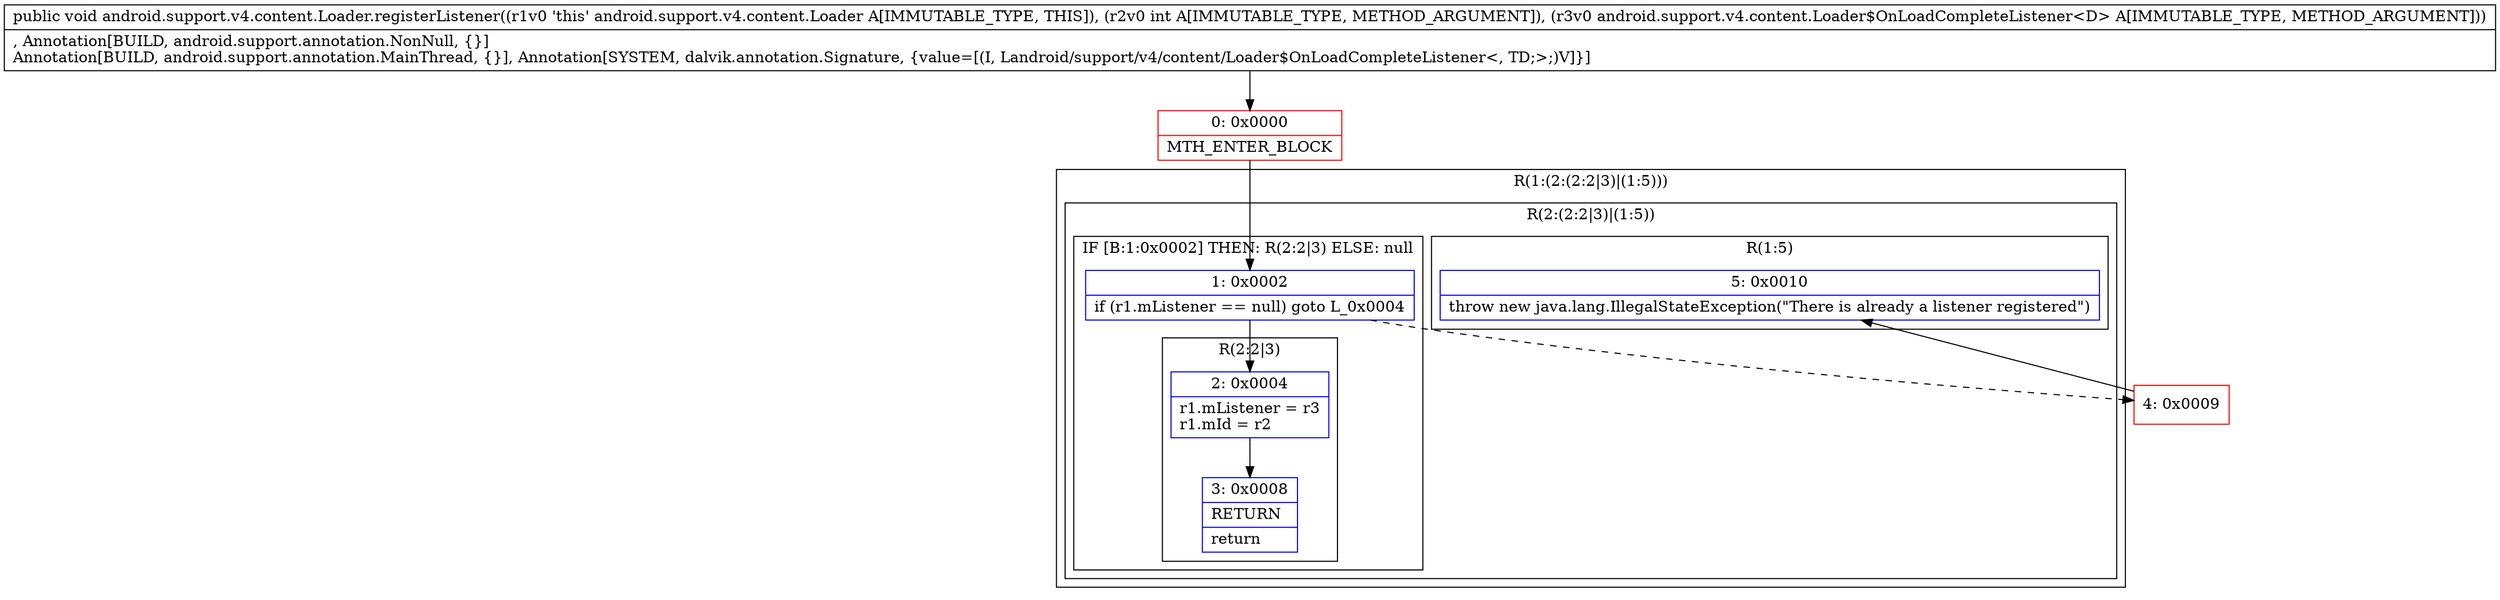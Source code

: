 digraph "CFG forandroid.support.v4.content.Loader.registerListener(ILandroid\/support\/v4\/content\/Loader$OnLoadCompleteListener;)V" {
subgraph cluster_Region_892704951 {
label = "R(1:(2:(2:2|3)|(1:5)))";
node [shape=record,color=blue];
subgraph cluster_Region_104116374 {
label = "R(2:(2:2|3)|(1:5))";
node [shape=record,color=blue];
subgraph cluster_IfRegion_563685659 {
label = "IF [B:1:0x0002] THEN: R(2:2|3) ELSE: null";
node [shape=record,color=blue];
Node_1 [shape=record,label="{1\:\ 0x0002|if (r1.mListener == null) goto L_0x0004\l}"];
subgraph cluster_Region_2086726695 {
label = "R(2:2|3)";
node [shape=record,color=blue];
Node_2 [shape=record,label="{2\:\ 0x0004|r1.mListener = r3\lr1.mId = r2\l}"];
Node_3 [shape=record,label="{3\:\ 0x0008|RETURN\l|return\l}"];
}
}
subgraph cluster_Region_1695101756 {
label = "R(1:5)";
node [shape=record,color=blue];
Node_5 [shape=record,label="{5\:\ 0x0010|throw new java.lang.IllegalStateException(\"There is already a listener registered\")\l}"];
}
}
}
Node_0 [shape=record,color=red,label="{0\:\ 0x0000|MTH_ENTER_BLOCK\l}"];
Node_4 [shape=record,color=red,label="{4\:\ 0x0009}"];
MethodNode[shape=record,label="{public void android.support.v4.content.Loader.registerListener((r1v0 'this' android.support.v4.content.Loader A[IMMUTABLE_TYPE, THIS]), (r2v0 int A[IMMUTABLE_TYPE, METHOD_ARGUMENT]), (r3v0 android.support.v4.content.Loader$OnLoadCompleteListener\<D\> A[IMMUTABLE_TYPE, METHOD_ARGUMENT]))  | , Annotation[BUILD, android.support.annotation.NonNull, \{\}]\lAnnotation[BUILD, android.support.annotation.MainThread, \{\}], Annotation[SYSTEM, dalvik.annotation.Signature, \{value=[(I, Landroid\/support\/v4\/content\/Loader$OnLoadCompleteListener\<, TD;\>;)V]\}]\l}"];
MethodNode -> Node_0;
Node_1 -> Node_2;
Node_1 -> Node_4[style=dashed];
Node_2 -> Node_3;
Node_0 -> Node_1;
Node_4 -> Node_5;
}

